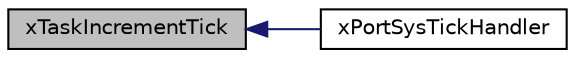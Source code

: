 digraph "xTaskIncrementTick"
{
  edge [fontname="Helvetica",fontsize="10",labelfontname="Helvetica",labelfontsize="10"];
  node [fontname="Helvetica",fontsize="10",shape=record];
  rankdir="LR";
  Node60 [label="xTaskIncrementTick",height=0.2,width=0.4,color="black", fillcolor="grey75", style="filled", fontcolor="black"];
  Node60 -> Node61 [dir="back",color="midnightblue",fontsize="10",style="solid",fontname="Helvetica"];
  Node61 [label="xPortSysTickHandler",height=0.2,width=0.4,color="black", fillcolor="white", style="filled",URL="$_a_r_m___c_m0_2port_8c.html#a78100b2d36913d0b45565be8975e5de8"];
}
